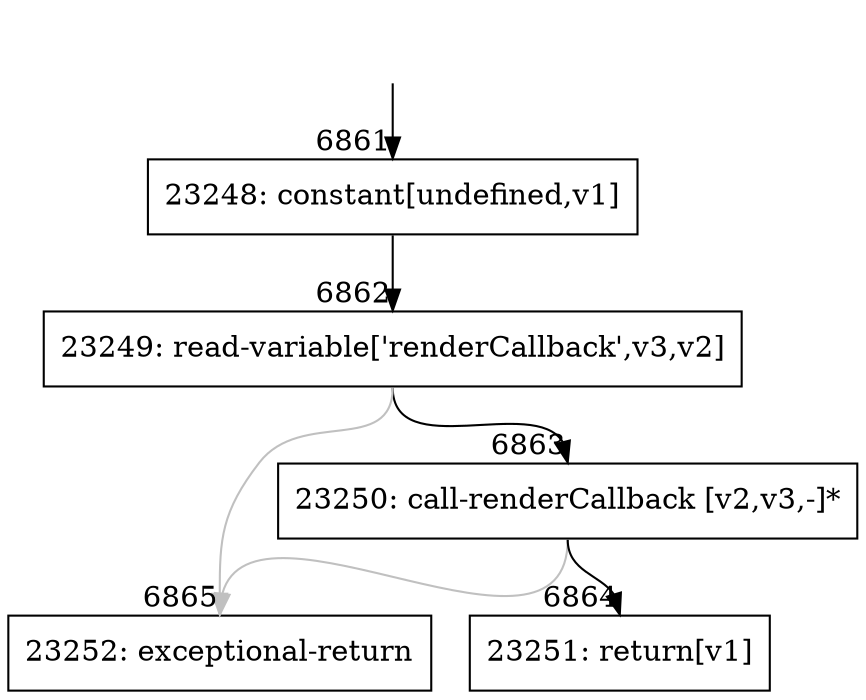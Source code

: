 digraph {
rankdir="TD"
BB_entry480[shape=none,label=""];
BB_entry480 -> BB6861 [tailport=s, headport=n, headlabel="    6861"]
BB6861 [shape=record label="{23248: constant[undefined,v1]}" ] 
BB6861 -> BB6862 [tailport=s, headport=n, headlabel="      6862"]
BB6862 [shape=record label="{23249: read-variable['renderCallback',v3,v2]}" ] 
BB6862 -> BB6863 [tailport=s, headport=n, headlabel="      6863"]
BB6862 -> BB6865 [tailport=s, headport=n, color=gray, headlabel="      6865"]
BB6863 [shape=record label="{23250: call-renderCallback [v2,v3,-]*}" ] 
BB6863 -> BB6864 [tailport=s, headport=n, headlabel="      6864"]
BB6863 -> BB6865 [tailport=s, headport=n, color=gray]
BB6864 [shape=record label="{23251: return[v1]}" ] 
BB6865 [shape=record label="{23252: exceptional-return}" ] 
//#$~ 12066
}
